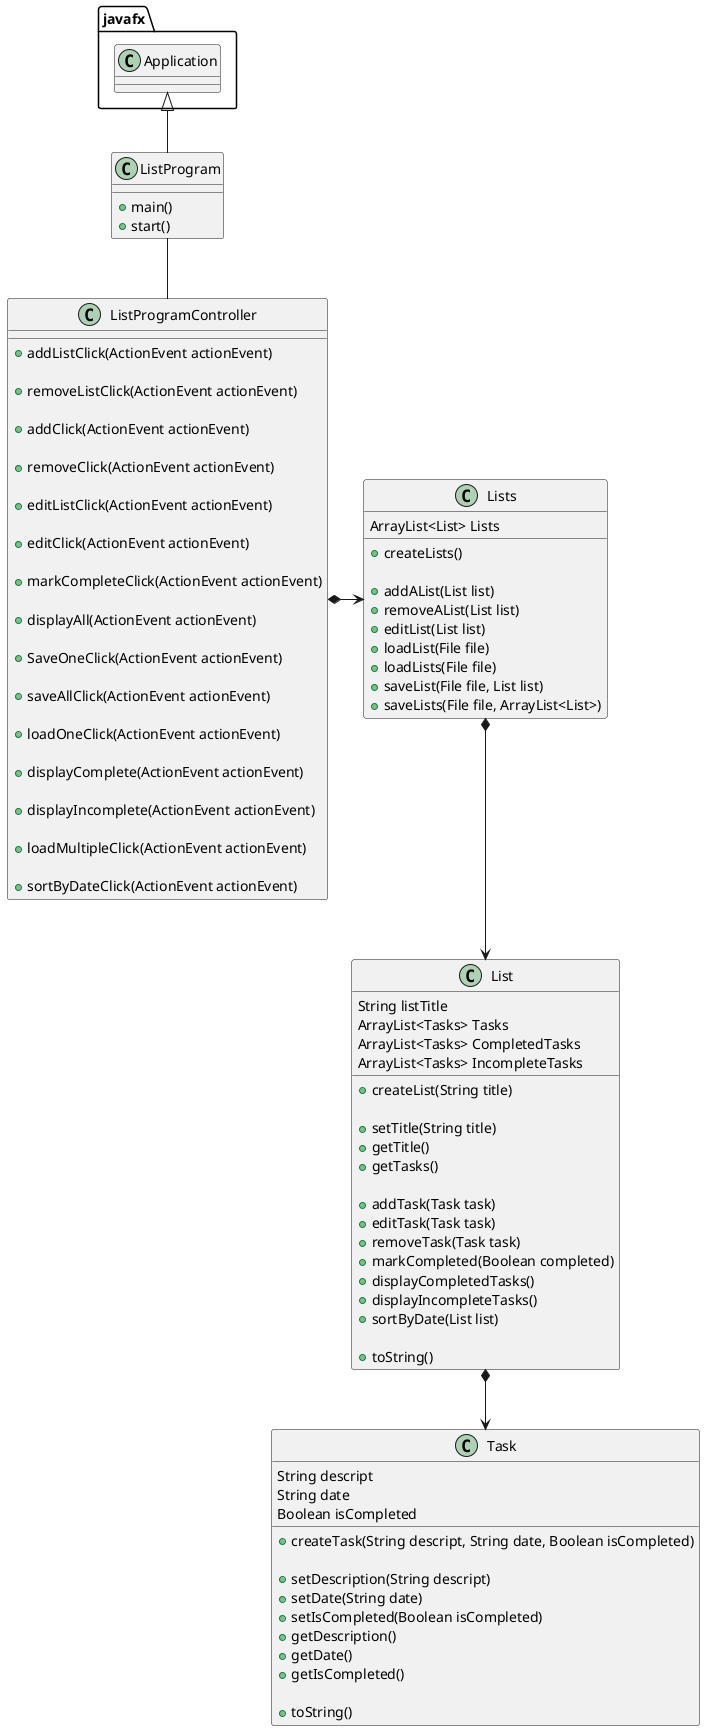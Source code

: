 @startuml
'https://plantuml.com/class-diagram

class ListProgram {

 +   main()
 +   start()

}

class ListProgramController {
 +   addListClick(ActionEvent actionEvent)

 +  removeListClick(ActionEvent actionEvent)

 +   addClick(ActionEvent actionEvent)

 +   removeClick(ActionEvent actionEvent)

 +   editListClick(ActionEvent actionEvent)

 +   editClick(ActionEvent actionEvent)

 +   markCompleteClick(ActionEvent actionEvent)

 +   displayAll(ActionEvent actionEvent)

 +   SaveOneClick(ActionEvent actionEvent)

 +   saveAllClick(ActionEvent actionEvent)

 +   loadOneClick(ActionEvent actionEvent)

 +   displayComplete(ActionEvent actionEvent)

 +   displayIncomplete(ActionEvent actionEvent)

 +   loadMultipleClick(ActionEvent actionEvent)

 +   sortByDateClick(ActionEvent actionEvent)


}

class Lists {

    ArrayList<List> Lists

  +  createLists()

  + addAList(List list)
  +  removeAList(List list)
  +  editList(List list)
  +  loadList(File file)
  +  loadLists(File file)
  +  saveList(File file, List list)
  +  saveLists(File file, ArrayList<List>)



}

class List {

    String listTitle
    ArrayList<Tasks> Tasks
    ArrayList<Tasks> CompletedTasks
    ArrayList<Tasks> IncompleteTasks

  +  createList(String title)

  +  setTitle(String title)
  +  getTitle()
  +  getTasks()

  +  addTask(Task task)
  +  editTask(Task task)
  +  removeTask(Task task)
  +  markCompleted(Boolean completed)
  +  displayCompletedTasks()
  +  displayIncompleteTasks()
  +  sortByDate(List list)

  +  toString()


}

class Task {

    String descript
    String date
    Boolean isCompleted

  +  createTask(String descript, String date, Boolean isCompleted)

  +  setDescription(String descript)
  +  setDate(String date)
  +  setIsCompleted(Boolean isCompleted)
  +  getDescription()
  +  getDate()
  +  getIsCompleted()

  +  toString()


}



javafx.Application <|-- ListProgram
ListProgram -- ListProgramController
ListProgramController *-> Lists
Lists *--> List
List *--> Task


@enduml